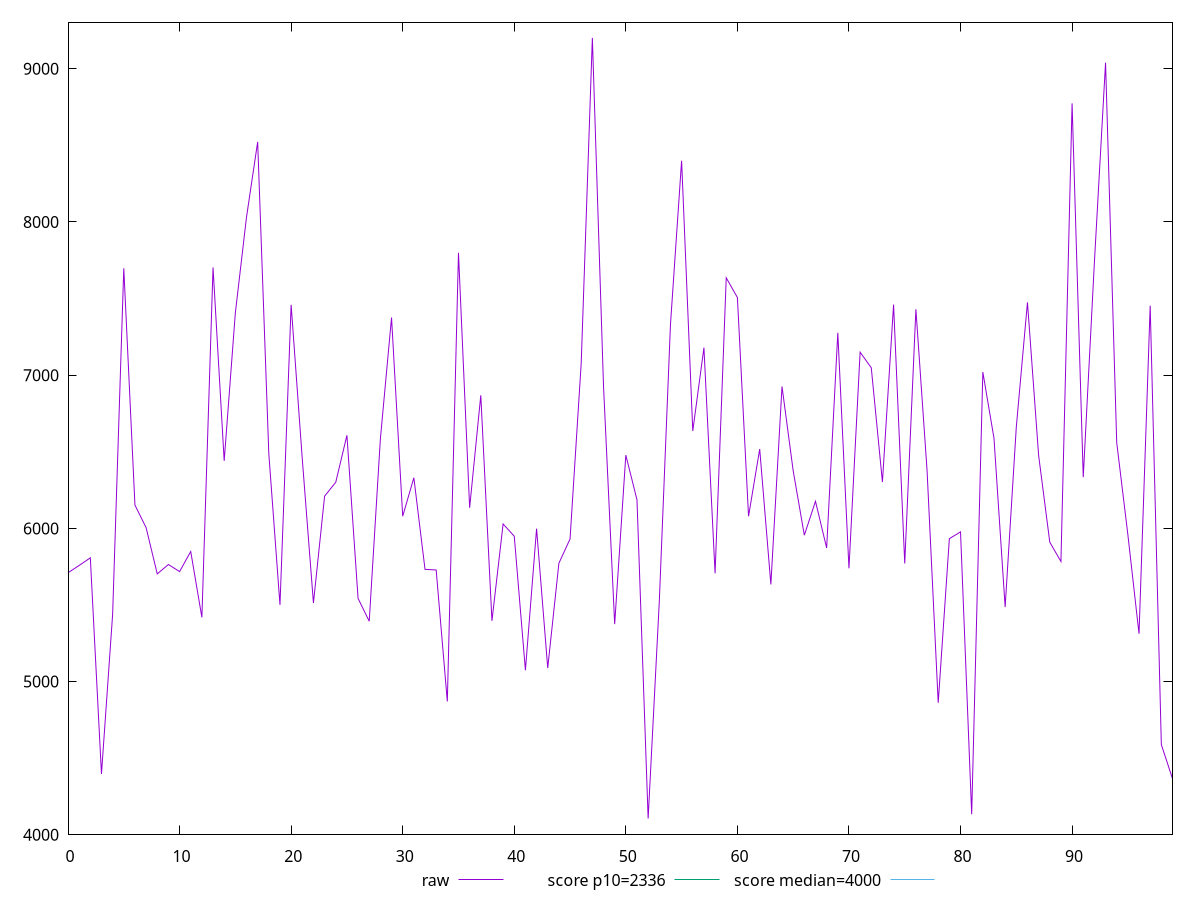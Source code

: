 reset

$raw <<EOF
0 5710.408000000001
1 5758.009000000002
2 5807.836000000001
3 4397.076999999999
4 5438.307000000001
5 7697.621000000001
6 6152.129999999999
7 6004.8449999999975
8 5702.823
9 5764.284
10 5717.964999999999
11 5848.953999999998
12 5419.078999999998
13 7702.866000000003
14 6440.679000000001
15 7406.619000000002
16 8031.207000000002
17 8522.145999999997
18 6486.6190000000015
19 5500.486999999999
20 7459.127
21 6451.747000000001
22 5512.936
23 6210.056
24 6301.191999999999
25 6607.334
26 5542.950999999999
27 5393.878000000001
28 6583.994999999999
29 7375.920999999999
30 6079.1720000000005
31 6330.652999999999
32 5732.571999999998
33 5728.479
34 4870.357999999999
35 7798.4220000000005
36 6134.469000000003
37 6868.348000000002
38 5396.536999999998
39 6028.734999999999
40 5948.821999999999
41 5074.307000000001
42 5998.071999999999
43 5088.442999999999
44 5772.389999999999
45 5930.759999999998
46 7076.392999999999
47 9200.986999999997
48 6928.720000000001
49 5375.192
50 6478.045
51 6186.279999999999
52 4106.396
53 5521.953
54 7328.782999999999
55 8399.431999999997
56 6635.539999999998
57 7179.475999999999
58 5706.567000000001
59 7635.380999999999
60 7506.577
61 6079.052999999999
62 6517.57
63 5634.070000000002
64 6925.6990000000005
65 6376.107999999998
66 5955.602999999997
67 6176.698999999996
68 5872.366999999999
69 7276.387999999999
70 5739.485
71 7149.913999999999
72 7048.089000000002
73 6302.620000000001
74 7460.601000000003
75 5771.191000000002
76 7429.909
77 6379.090999999999
78 4861.736499999999
79 5932.707
80 5977.084
81 4134.174999999999
82 7020.090999999997
83 6587.767000000001
84 5486.356999999997
85 6661.283
86 7475.098999999998
87 6477.123
88 5910.239
89 5783.571000000001
90 8773.831000000002
91 6334.087000000001
92 7736.631000000002
93 9039.215000000006
94 6560.332000000001
95 5958.510000000002
96 5312.082000000001
97 7453.276000000002
98 4588.346
99 4366.5824999999995
EOF

set key outside below
set xrange [0:99]
set yrange [4004.50418:9302.878819999998]
set trange [4004.50418:9302.878819999998]
set terminal svg size 640, 500 enhanced background rgb 'white'
set output "reports/report_00027_2021-02-24T12-40-31.850Z/first-meaningful-paint/samples/astro/raw/values.svg"

plot $raw title "raw" with line, \
     2336 title "score p10=2336", \
     4000 title "score median=4000"

reset
